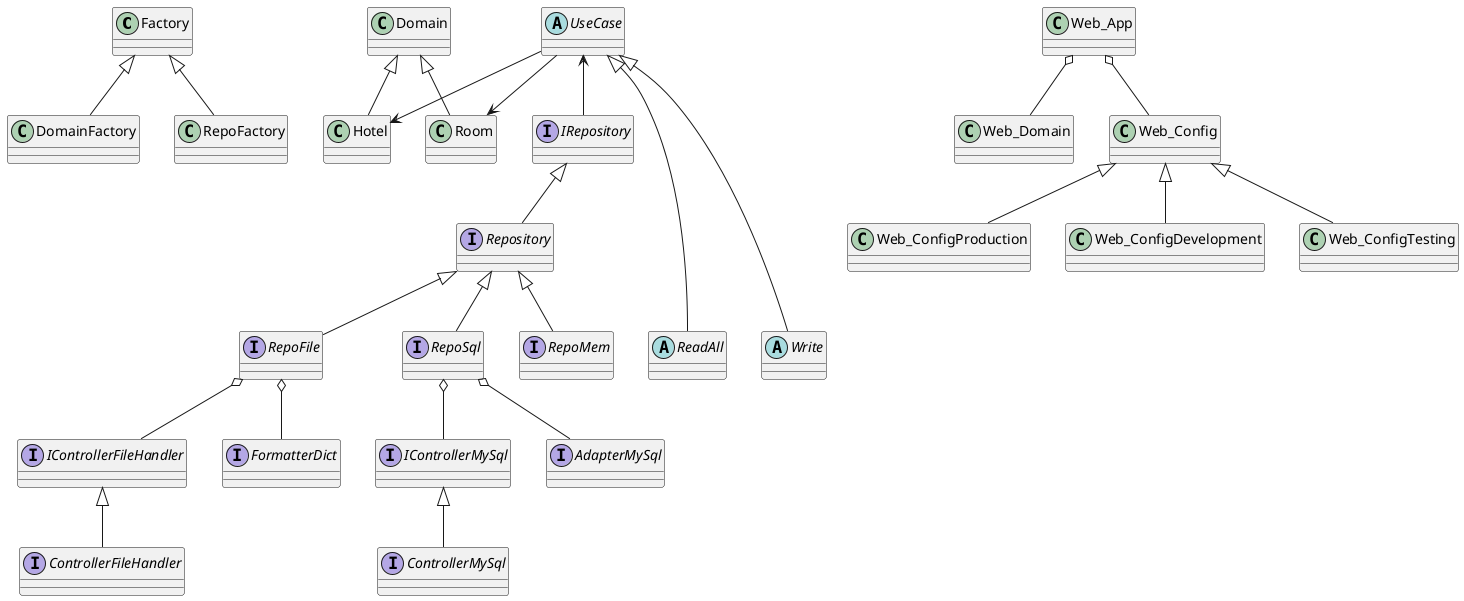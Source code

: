@startuml
class Factory
class DomainFactory
class RepoFactory

class Domain
class Room
class Hotel

interface IRepository
interface Repository
interface RepoMem
interface RepoFile
interface RepoSql

interface IControllerFileHandler
interface ControllerFileHandler

interface IControllerMySql
interface ControllerMySql

interface AdapterMySql
interface FormatterDict

class Web_App
class Web_Domain
class Web_Config
class Web_ConfigProduction
class Web_ConfigDevelopment
class Web_ConfigTesting

abstract UseCase
abstract ReadAll
abstract Write


Factory <|-- DomainFactory
Factory <|-- RepoFactory
' Domain <-- DomainFactory
' Repository <-- RepoFactory

Domain <|-- Room
Domain <|-- Hotel

IRepository <|-- Repository

Repository <|-- RepoMem
Repository <|-- RepoFile
Repository <|-- RepoSql

RepoFile o-- IControllerFileHandler
IControllerFileHandler <|-- ControllerFileHandler

RepoFile o-- FormatterDict


RepoSql o-- IControllerMySql
IControllerMySql <|-- ControllerMySql
RepoSql o-- AdapterMySql

UseCase <|---- ReadAll
UseCase <|---- Write

' UseCase o-- RepoFactory
' UseCase o-- DomainFactory
UseCase --> Room
UseCase --> Hotel
UseCase <-- IRepository

Web_Config <|-- Web_ConfigProduction
Web_Config <|-- Web_ConfigDevelopment
Web_Config <|-- Web_ConfigTesting

Web_App o-- Web_Config
Web_App o-- Web_Domain

@enduml